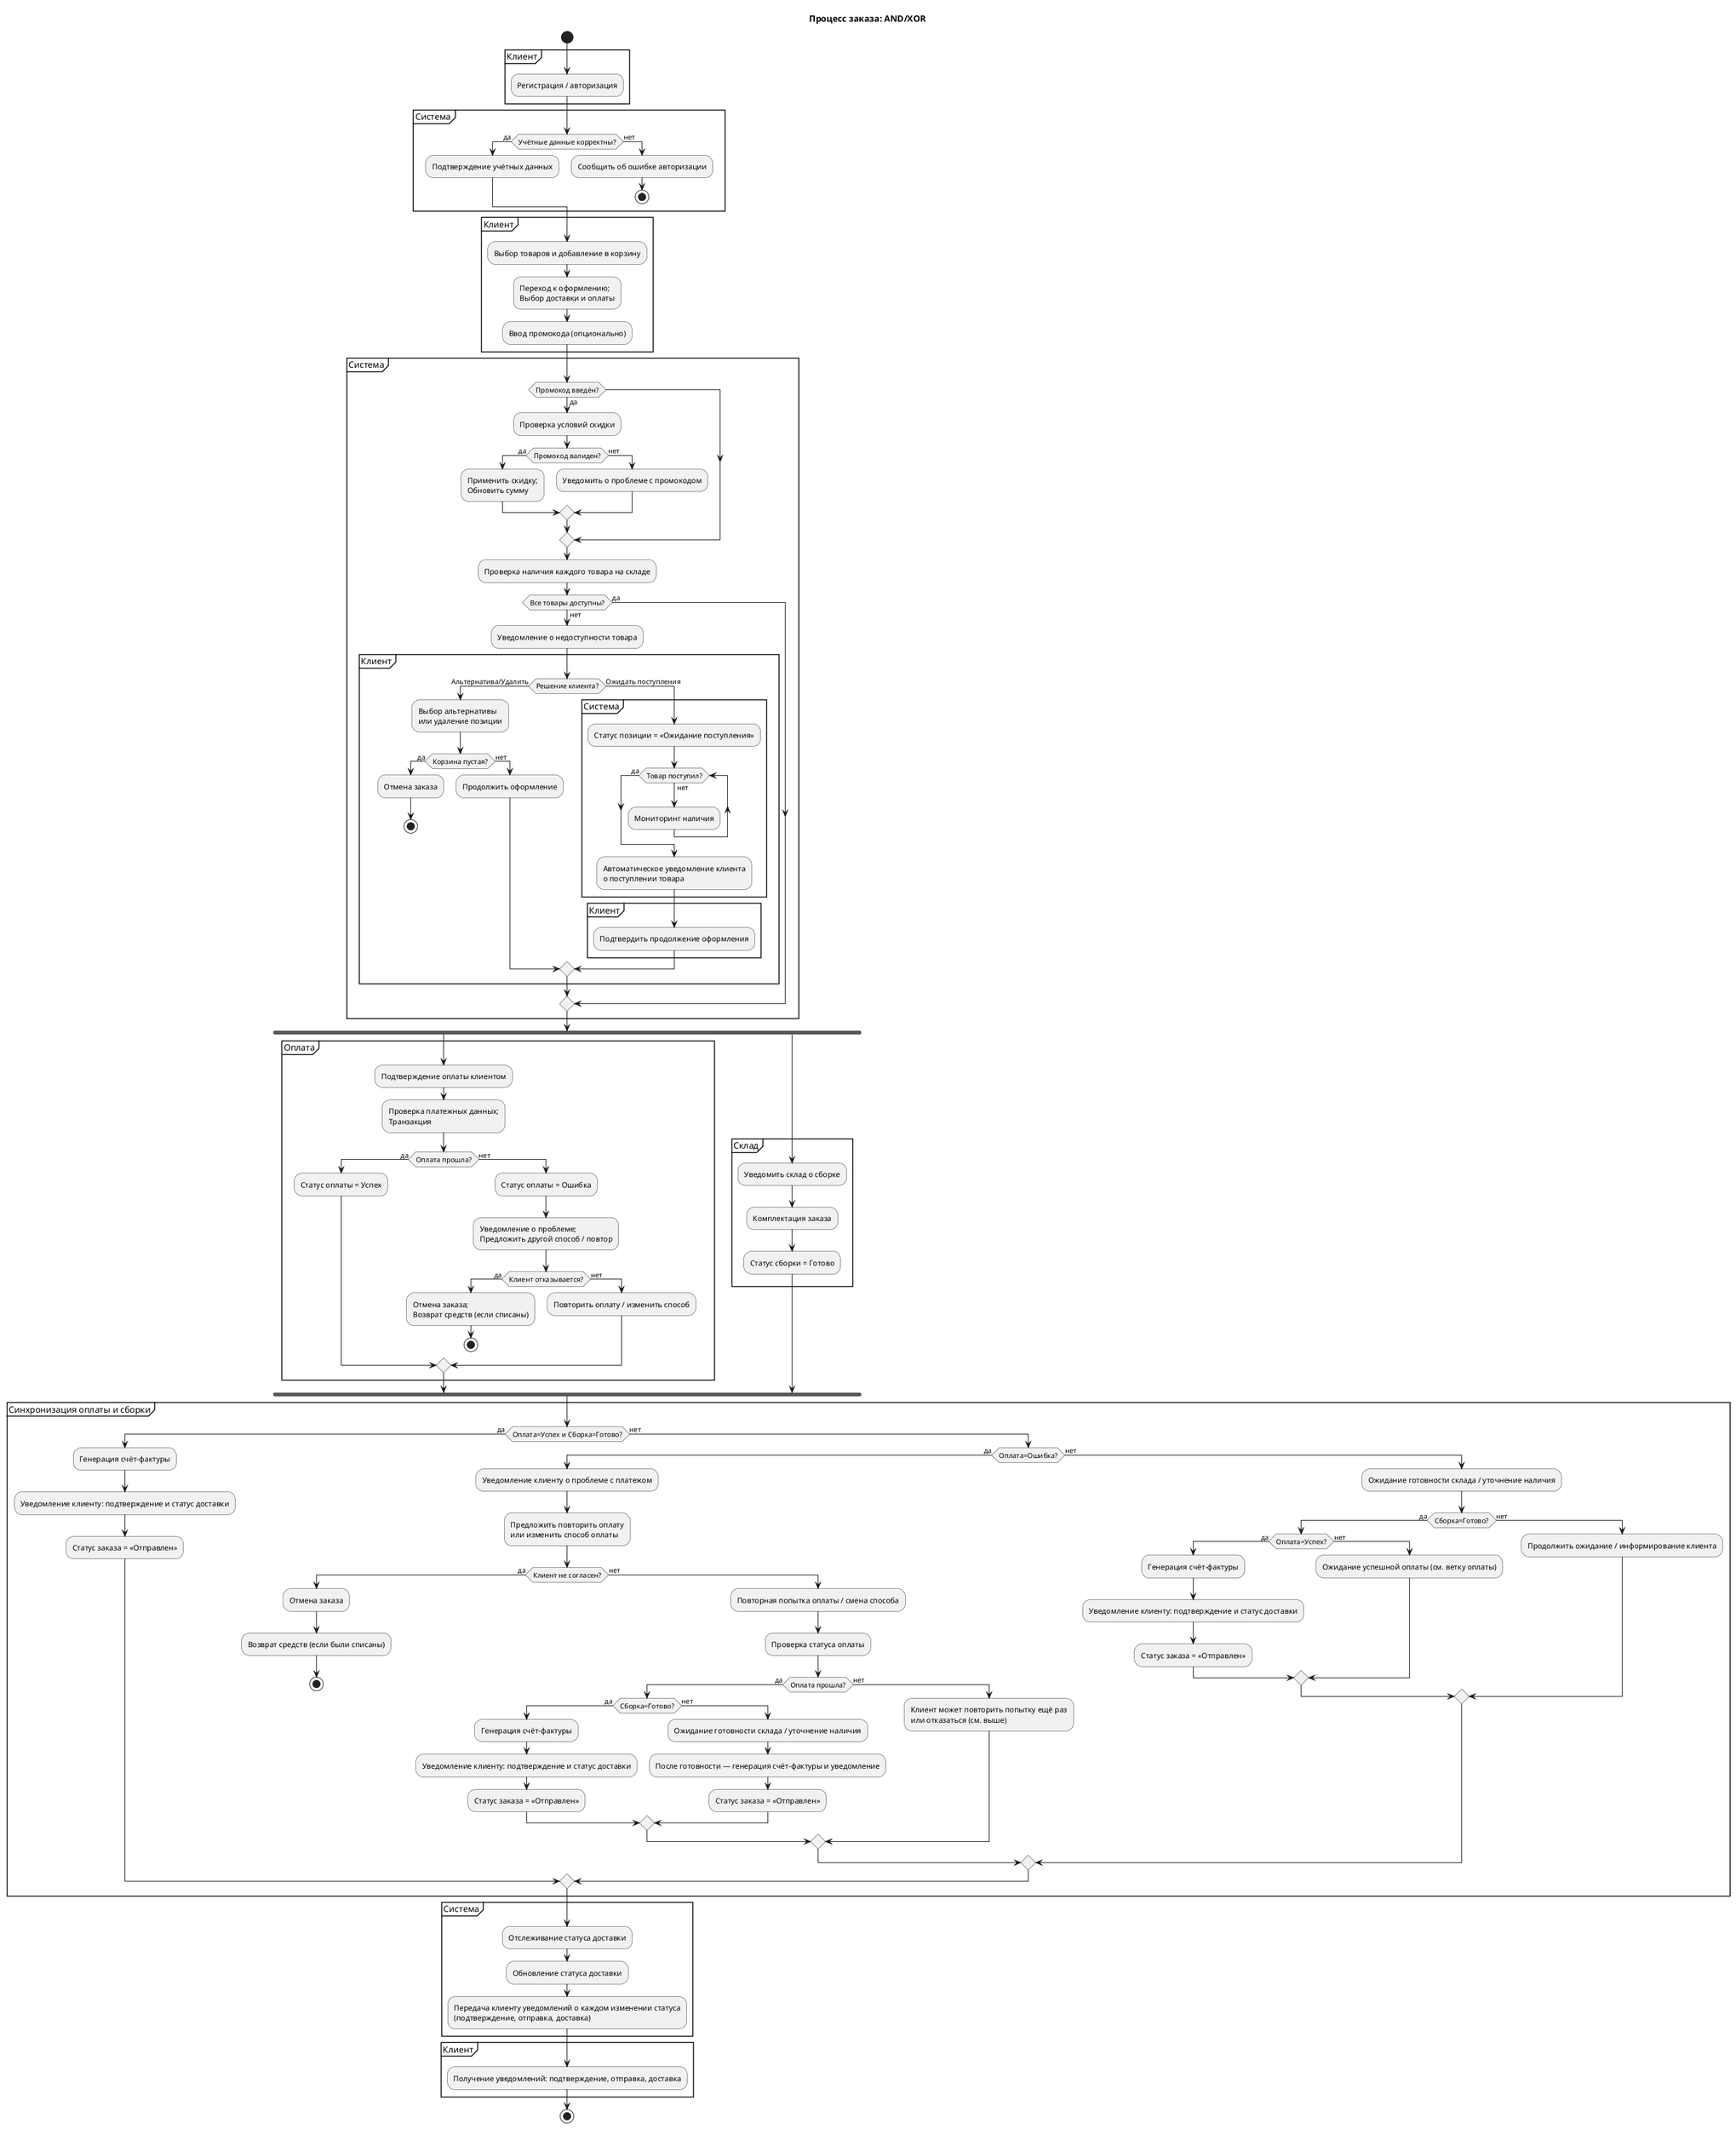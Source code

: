 @startuml and_xor_order_flow
title Процесс заказа: AND/XOR

start

partition "Клиент" {
  :Регистрация / авторизация;
}

partition "Система" {
  if (Учётные данные корректны?) then (да)
    :Подтверждение учётных данных;
  else (нет)
    :Сообщить об ошибке авторизации;
    stop
  endif
}

partition "Клиент" {
  :Выбор товаров и добавление в корзину;
  :Переход к оформлению;\nВыбор доставки и оплаты;
  :Ввод промокода (опционально);
}

partition "Система" {
  if (Промокод введён?) then (да)
    :Проверка условий скидки;
    if (Промокод валиден?) then (да)
      :Применить скидку;\nОбновить сумму;
    else (нет)
      :Уведомить о проблеме с промокодом;
    endif
  endif

  :Проверка наличия каждого товара на складе;
  if (Все товары доступны?) then (да)
  else (нет)
    :Уведомление о недоступности товара;

    partition "Клиент" {
      if (Решение клиента?) then (Альтернатива/Удалить)
        :Выбор альтернативы\nили удаление позиции;
        if (Корзина пустая?) then (да)
          :Отмена заказа;
          stop
        else (нет)
          :Продолжить оформление;
        endif
      else (Ожидать поступления)
        partition "Система" {
          :Статус позиции = «Ожидание поступления»;
          while (Товар поступил?) is (нет)
            :Мониторинг наличия;
          endwhile (да)
          :Автоматическое уведомление клиента\nо поступлении товара;
        }
        partition "Клиент" {
          :Подтвердить продолжение оформления;
        }
      endif
    }
  endif
}

fork
  partition "Оплата" {
    :Подтверждение оплаты клиентом;
    :Проверка платежных данных;\nТранзакция;
    if (Оплата прошла?) then (да)
      :Статус оплаты = Успех;
    else (нет)
      :Статус оплаты = Ошибка;
      :Уведомление о проблеме;\nПредложить другой способ / повтор;
      if (Клиент отказывается?) then (да)
        :Отмена заказа;\nВозврат средств (если списаны);
        stop
      else (нет)
        :Повторить оплату / изменить способ;
      endif
    endif
  }
fork again
  partition "Склад" {
    :Уведомить склад о сборке;
    :Комплектация заказа;
    :Статус сборки = Готово;
  }
end fork

partition "Синхронизация оплаты и сборки" {
if (Оплата=Успех и Сборка=Готово?) then (да)
  :Генерация счёт-фактуры;
  :Уведомление клиенту: подтверждение и статус доставки;
  :Статус заказа = «Отправлен»;
else (нет)
  if (Оплата=Ошибка?) then (да)
    :Уведомление клиенту о проблеме с платежом;
    :Предложить повторить оплату\nили изменить способ оплаты;
    if (Клиент не согласен?) then (да)
      :Отмена заказа;
      :Возврат средств (если были списаны);
      stop
    else (нет)
      :Повторная попытка оплаты / смена способа;
      :Проверка статуса оплаты;
      if (Оплата прошла?) then (да)
        if (Сборка=Готово?) then (да)
          :Генерация счёт-фактуры;
          :Уведомление клиенту: подтверждение и статус доставки;
          :Статус заказа = «Отправлен»;
        else (нет)
          :Ожидание готовности склада / уточнение наличия;
          :После готовности — генерация счёт-фактуры и уведомление;
          :Статус заказа = «Отправлен»;
        endif
      else (нет)
        :Клиент может повторить попытку ещё раз\nили отказаться (см. выше);
      endif
    endif
  else (нет)
    :Ожидание готовности склада / уточнение наличия;
    if (Сборка=Готово?) then (да)
      if (Оплата=Успех?) then (да)
        :Генерация счёт-фактуры;
        :Уведомление клиенту: подтверждение и статус доставки;
        :Статус заказа = «Отправлен»;
      else (нет)
        :Ожидание успешной оплаты (см. ветку оплаты);
      endif
    else (нет)
      :Продолжить ожидание / информирование клиента;
    endif
  endif
endif
}
partition "Система" {
  :Отслеживание статуса доставки;
  :Обновление статуса доставки;
  :Передача клиенту уведомлений о каждом изменении статуса\n(подтверждение, отправка, доставка);
}
partition "Клиент"  {
  :Получение уведомлений: подтверждение, отправка, доставка;
}

stop
@enduml
